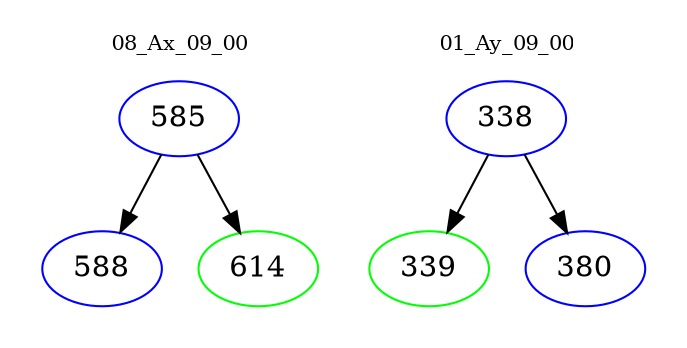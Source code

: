 digraph{
subgraph cluster_0 {
color = white
label = "08_Ax_09_00";
fontsize=10;
T0_585 [label="585", color="blue"]
T0_585 -> T0_588 [color="black"]
T0_588 [label="588", color="blue"]
T0_585 -> T0_614 [color="black"]
T0_614 [label="614", color="green"]
}
subgraph cluster_1 {
color = white
label = "01_Ay_09_00";
fontsize=10;
T1_338 [label="338", color="blue"]
T1_338 -> T1_339 [color="black"]
T1_339 [label="339", color="green"]
T1_338 -> T1_380 [color="black"]
T1_380 [label="380", color="blue"]
}
}
